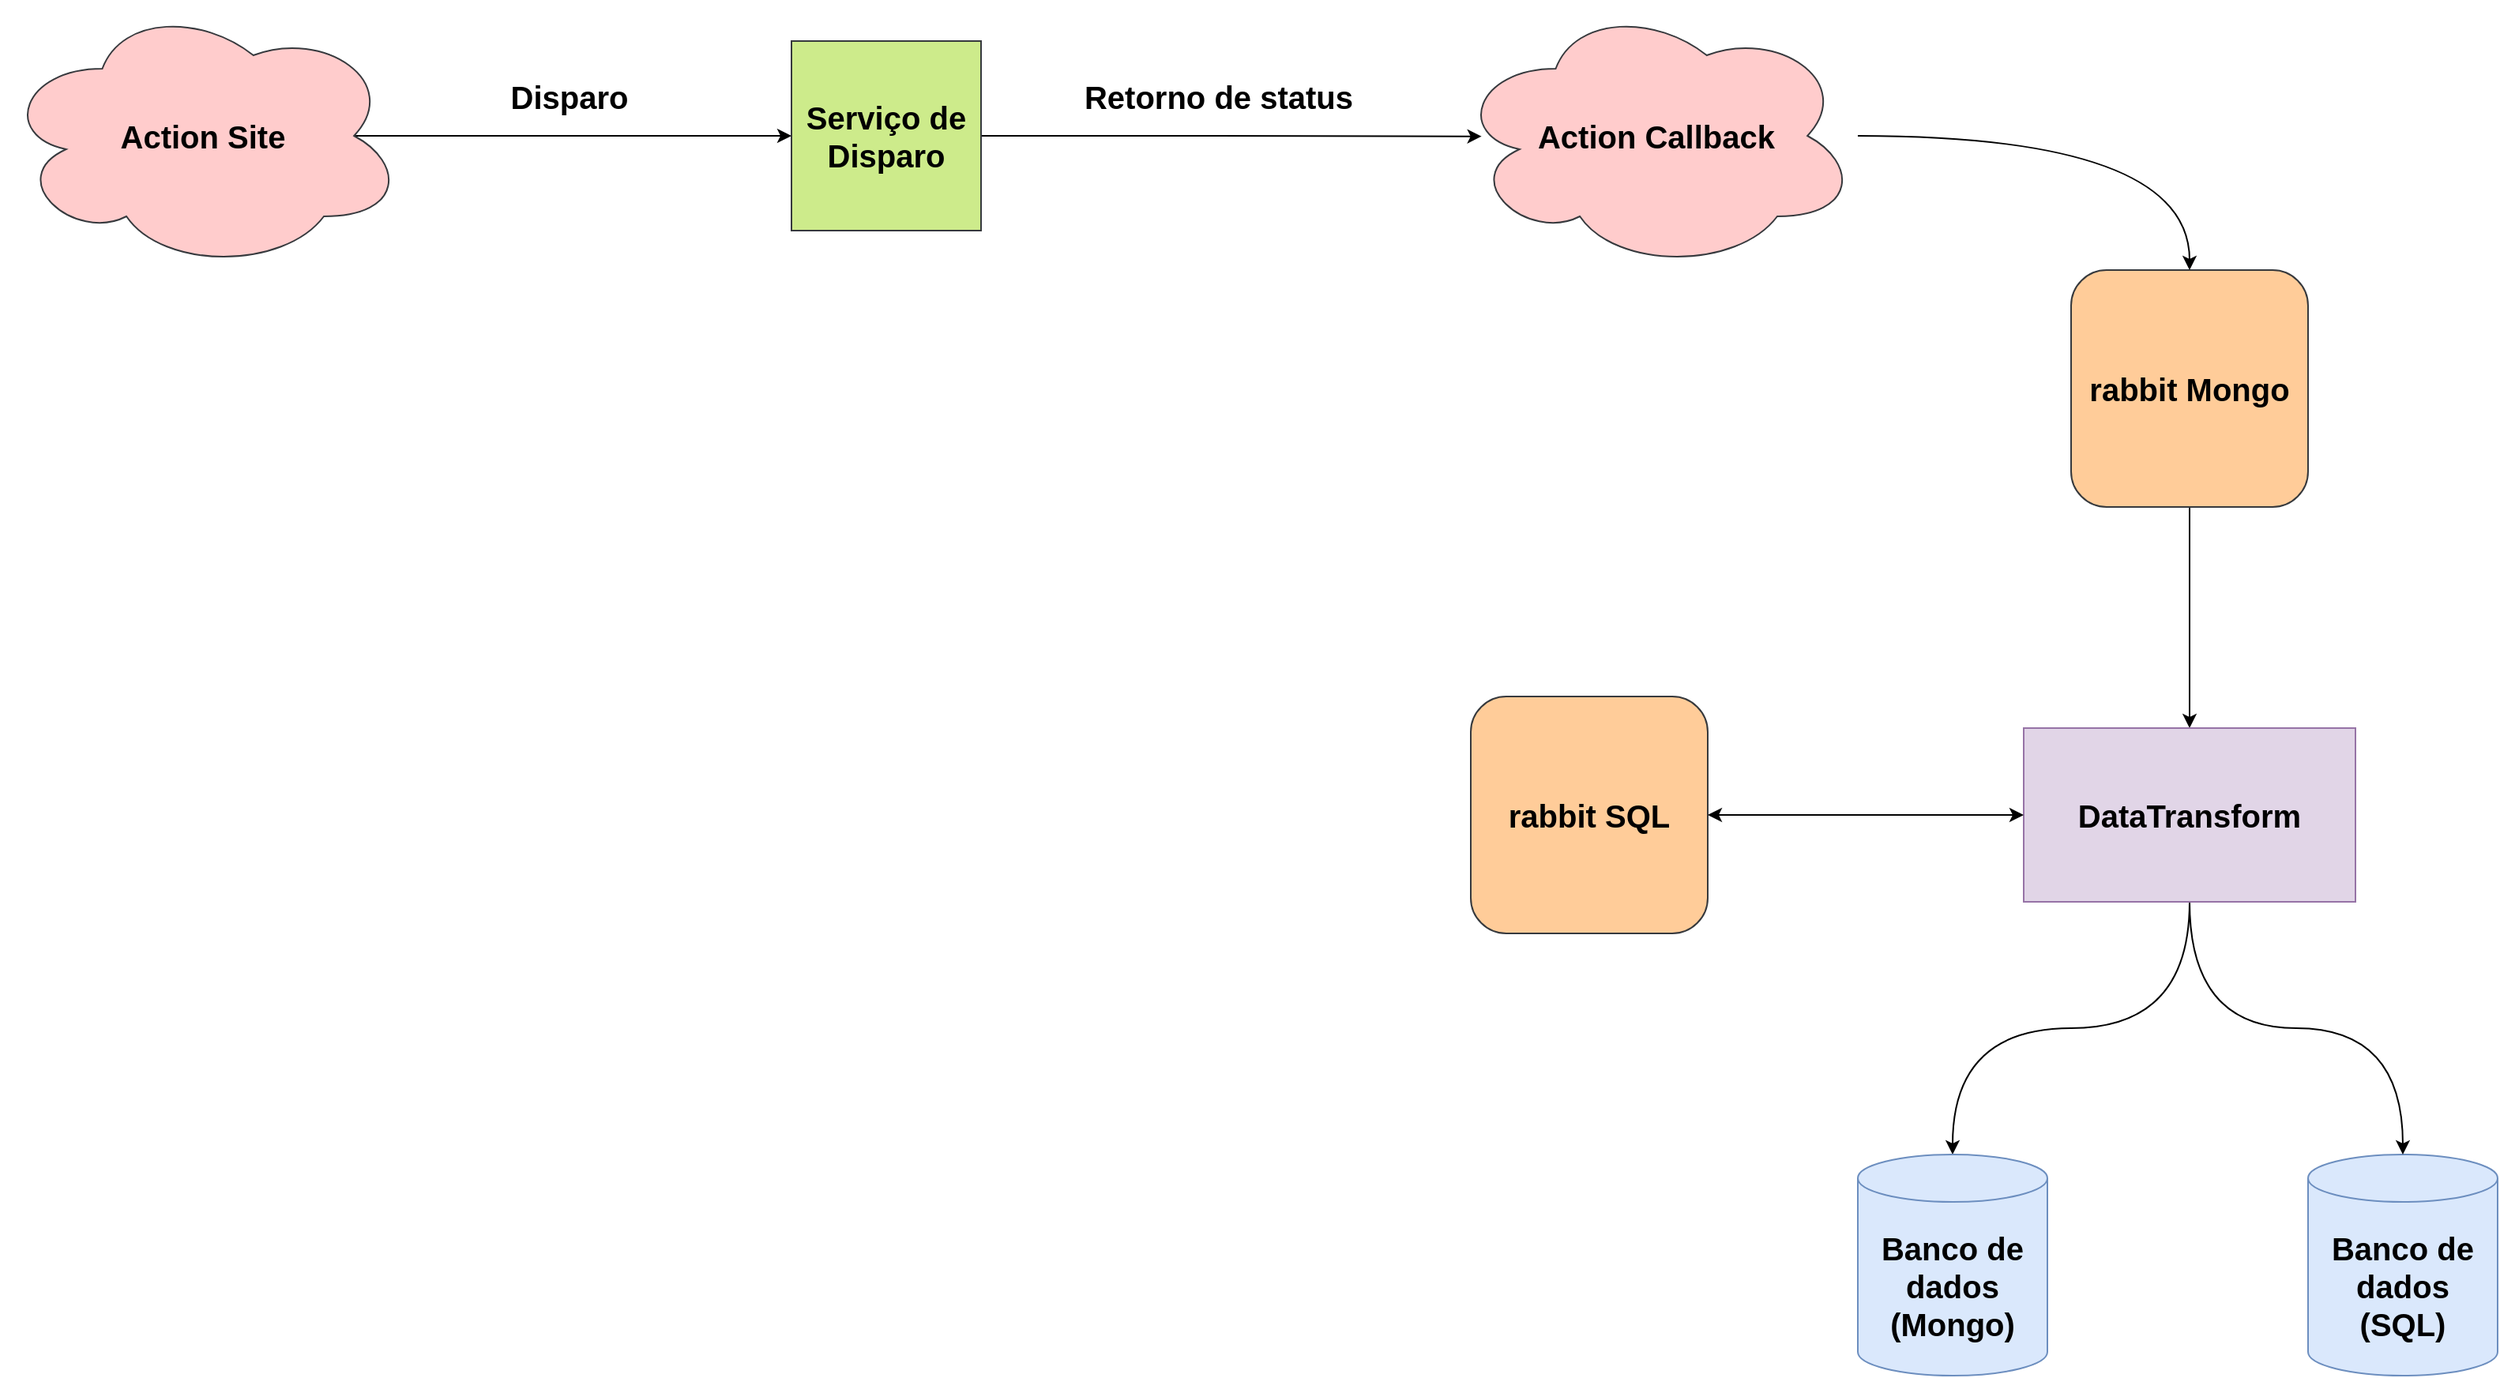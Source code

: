 <mxfile version="20.5.1" type="github">
  <diagram id="ZDGnV2u6HgIc8-NBpoaS" name="Página-1">
    <mxGraphModel dx="3437" dy="1257" grid="1" gridSize="10" guides="1" tooltips="1" connect="1" arrows="1" fold="1" page="1" pageScale="1" pageWidth="900" pageHeight="1600" math="0" shadow="0">
      <root>
        <mxCell id="0" />
        <mxCell id="1" parent="0" />
        <mxCell id="8aodCyyR08SuzgnLEOyB-22" style="edgeStyle=orthogonalEdgeStyle;curved=1;orthogonalLoop=1;jettySize=auto;html=1;entryX=0.5;entryY=0;entryDx=0;entryDy=0;fontSize=20;" edge="1" parent="1" source="bUYaB74NbpEMKJV3gt0t-32" target="8aodCyyR08SuzgnLEOyB-2">
          <mxGeometry relative="1" as="geometry" />
        </mxCell>
        <mxCell id="bUYaB74NbpEMKJV3gt0t-32" value="&lt;b&gt;rabbit Mongo&lt;/b&gt;" style="whiteSpace=wrap;html=1;aspect=fixed;fontSize=20;fillColor=#ffcc99;strokeColor=#36393d;rounded=1;" parent="1" vertex="1">
          <mxGeometry x="1340" y="300" width="150" height="150" as="geometry" />
        </mxCell>
        <mxCell id="bUYaB74NbpEMKJV3gt0t-15" value="&lt;b&gt;Banco de dados (SQL)&lt;/b&gt;" style="shape=cylinder3;whiteSpace=wrap;html=1;boundedLbl=1;backgroundOutline=1;size=15;fontSize=20;fillColor=#dae8fc;strokeColor=#6c8ebf;" parent="1" vertex="1">
          <mxGeometry x="1490" y="860" width="120" height="140" as="geometry" />
        </mxCell>
        <mxCell id="bUYaB74NbpEMKJV3gt0t-18" value="&lt;b&gt;Disparo&lt;/b&gt;" style="text;html=1;align=center;verticalAlign=middle;resizable=0;points=[];autosize=1;strokeColor=none;fillColor=none;fontSize=20;" parent="1" vertex="1">
          <mxGeometry x="339" y="170" width="100" height="40" as="geometry" />
        </mxCell>
        <mxCell id="bUYaB74NbpEMKJV3gt0t-23" style="edgeStyle=orthogonalEdgeStyle;rounded=0;orthogonalLoop=1;jettySize=auto;html=1;fontSize=20;entryX=0.066;entryY=0.502;entryDx=0;entryDy=0;entryPerimeter=0;" parent="1" source="bUYaB74NbpEMKJV3gt0t-19" edge="1" target="bUYaB74NbpEMKJV3gt0t-28">
          <mxGeometry relative="1" as="geometry">
            <mxPoint x="930" y="215" as="targetPoint" />
          </mxGeometry>
        </mxCell>
        <mxCell id="bUYaB74NbpEMKJV3gt0t-19" value="&lt;b&gt;Serviço de Disparo&lt;/b&gt;" style="whiteSpace=wrap;html=1;aspect=fixed;fontSize=20;fillColor=#cdeb8b;strokeColor=#36393d;" parent="1" vertex="1">
          <mxGeometry x="530" y="155" width="120" height="120" as="geometry" />
        </mxCell>
        <mxCell id="bUYaB74NbpEMKJV3gt0t-22" style="edgeStyle=orthogonalEdgeStyle;rounded=0;orthogonalLoop=1;jettySize=auto;html=1;fontSize=20;exitX=0.875;exitY=0.5;exitDx=0;exitDy=0;exitPerimeter=0;entryX=0;entryY=0.5;entryDx=0;entryDy=0;" parent="1" source="bUYaB74NbpEMKJV3gt0t-20" edge="1" target="bUYaB74NbpEMKJV3gt0t-19">
          <mxGeometry relative="1" as="geometry">
            <mxPoint x="500" y="215" as="targetPoint" />
          </mxGeometry>
        </mxCell>
        <mxCell id="bUYaB74NbpEMKJV3gt0t-20" value="&lt;b&gt;Action Site&lt;/b&gt;" style="ellipse;shape=cloud;whiteSpace=wrap;html=1;fontSize=20;fillColor=#ffcccc;strokeColor=#36393d;" parent="1" vertex="1">
          <mxGeometry x="30" y="130" width="255" height="170" as="geometry" />
        </mxCell>
        <mxCell id="bUYaB74NbpEMKJV3gt0t-25" value="&lt;font color=&quot;#000000&quot;&gt;&lt;b&gt;Retorno de status&lt;/b&gt;&lt;/font&gt;" style="text;html=1;align=center;verticalAlign=middle;resizable=0;points=[];autosize=1;strokeColor=none;fillColor=none;fontSize=20;fontColor=#FFF;" parent="1" vertex="1">
          <mxGeometry x="705" y="170" width="190" height="40" as="geometry" />
        </mxCell>
        <mxCell id="8aodCyyR08SuzgnLEOyB-19" style="edgeStyle=orthogonalEdgeStyle;curved=1;orthogonalLoop=1;jettySize=auto;html=1;entryX=0.5;entryY=0;entryDx=0;entryDy=0;fontSize=20;" edge="1" parent="1" source="bUYaB74NbpEMKJV3gt0t-28" target="bUYaB74NbpEMKJV3gt0t-32">
          <mxGeometry relative="1" as="geometry" />
        </mxCell>
        <mxCell id="bUYaB74NbpEMKJV3gt0t-28" value="&lt;b&gt;Action Callback&lt;/b&gt;" style="ellipse;shape=cloud;whiteSpace=wrap;html=1;fontSize=20;fillColor=#ffcccc;strokeColor=#36393d;" parent="1" vertex="1">
          <mxGeometry x="950" y="130" width="255" height="170" as="geometry" />
        </mxCell>
        <mxCell id="-055bP3nuhrPrPAXyXaf-6" value="&lt;b&gt;rabbit SQL&lt;/b&gt;" style="whiteSpace=wrap;html=1;aspect=fixed;fontSize=20;fillColor=#ffcc99;strokeColor=#36393d;rounded=1;" parent="1" vertex="1">
          <mxGeometry x="960" y="570" width="150" height="150" as="geometry" />
        </mxCell>
        <mxCell id="8aodCyyR08SuzgnLEOyB-24" style="edgeStyle=orthogonalEdgeStyle;curved=1;orthogonalLoop=1;jettySize=auto;html=1;entryX=0.5;entryY=0;entryDx=0;entryDy=0;entryPerimeter=0;fontSize=20;" edge="1" parent="1" source="8aodCyyR08SuzgnLEOyB-2" target="8aodCyyR08SuzgnLEOyB-11">
          <mxGeometry relative="1" as="geometry" />
        </mxCell>
        <mxCell id="8aodCyyR08SuzgnLEOyB-26" style="edgeStyle=orthogonalEdgeStyle;curved=1;orthogonalLoop=1;jettySize=auto;html=1;entryX=0.5;entryY=0;entryDx=0;entryDy=0;entryPerimeter=0;fontSize=20;" edge="1" parent="1" source="8aodCyyR08SuzgnLEOyB-2" target="bUYaB74NbpEMKJV3gt0t-15">
          <mxGeometry relative="1" as="geometry" />
        </mxCell>
        <mxCell id="8aodCyyR08SuzgnLEOyB-2" value="&lt;font style=&quot;font-size: 20px;&quot;&gt;&lt;b&gt;DataTransform&lt;/b&gt;&lt;/font&gt;" style="rounded=0;whiteSpace=wrap;html=1;fillColor=#e1d5e7;strokeColor=#9673a6;" vertex="1" parent="1">
          <mxGeometry x="1310" y="590" width="210" height="110" as="geometry" />
        </mxCell>
        <mxCell id="8aodCyyR08SuzgnLEOyB-11" value="&lt;b&gt;Banco de dados (Mongo)&lt;/b&gt;" style="shape=cylinder3;whiteSpace=wrap;html=1;boundedLbl=1;backgroundOutline=1;size=15;fontSize=20;fillColor=#dae8fc;strokeColor=#6c8ebf;" vertex="1" parent="1">
          <mxGeometry x="1205" y="860" width="120" height="140" as="geometry" />
        </mxCell>
        <mxCell id="8aodCyyR08SuzgnLEOyB-27" value="" style="endArrow=classic;startArrow=classic;html=1;fontSize=20;curved=1;entryX=0;entryY=0.5;entryDx=0;entryDy=0;exitX=1;exitY=0.5;exitDx=0;exitDy=0;" edge="1" parent="1" source="-055bP3nuhrPrPAXyXaf-6" target="8aodCyyR08SuzgnLEOyB-2">
          <mxGeometry width="50" height="50" relative="1" as="geometry">
            <mxPoint x="1130" y="670" as="sourcePoint" />
            <mxPoint x="1180" y="620" as="targetPoint" />
          </mxGeometry>
        </mxCell>
      </root>
    </mxGraphModel>
  </diagram>
</mxfile>
